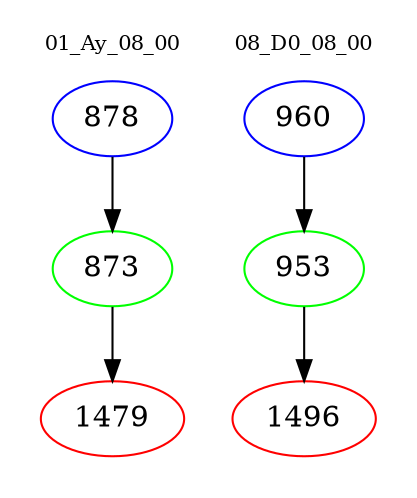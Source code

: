 digraph{
subgraph cluster_0 {
color = white
label = "01_Ay_08_00";
fontsize=10;
T0_878 [label="878", color="blue"]
T0_878 -> T0_873 [color="black"]
T0_873 [label="873", color="green"]
T0_873 -> T0_1479 [color="black"]
T0_1479 [label="1479", color="red"]
}
subgraph cluster_1 {
color = white
label = "08_D0_08_00";
fontsize=10;
T1_960 [label="960", color="blue"]
T1_960 -> T1_953 [color="black"]
T1_953 [label="953", color="green"]
T1_953 -> T1_1496 [color="black"]
T1_1496 [label="1496", color="red"]
}
}
